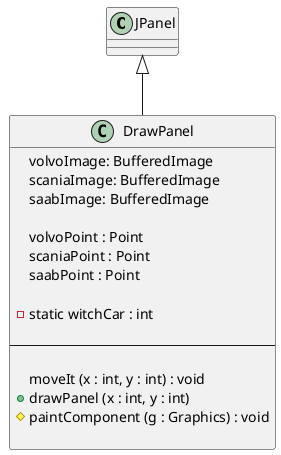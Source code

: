 @startuml


JPanel <|-- DrawPanel


class DrawPanel{
volvoImage: BufferedImage
scaniaImage: BufferedImage
saabImage: BufferedImage

volvoPoint : Point
scaniaPoint : Point
saabPoint : Point

- static witchCar : int

----

moveIt (x : int, y : int) : void
+ drawPanel (x : int, y : int)
# paintComponent (g : Graphics) : void

}



@enduml